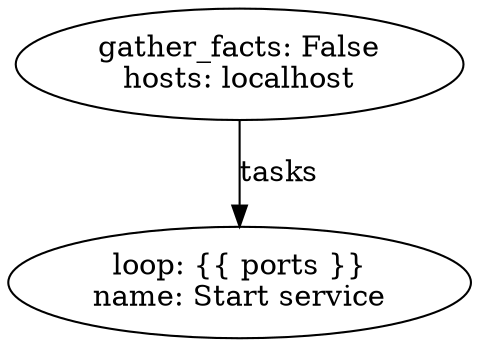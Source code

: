 digraph graphname {
2076 [label="loop: {{ ports }}\nname: Start service\n"];
2075 [label="gather_facts: False\nhosts: localhost\n"];
2075 -> 2076 [label="tasks"];
}
